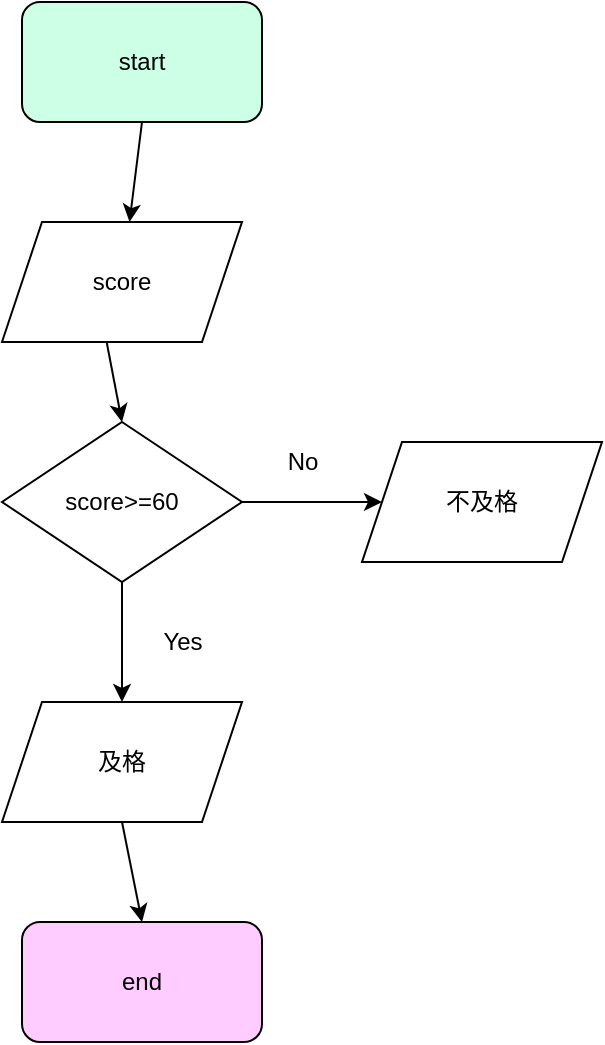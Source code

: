 <mxfile version="13.5.9" type="device"><diagram id="2dGqSTrsL2Y9n0ct_cqj" name="Page-1"><mxGraphModel dx="778" dy="433" grid="1" gridSize="10" guides="1" tooltips="1" connect="1" arrows="1" fold="1" page="1" pageScale="1" pageWidth="827" pageHeight="1169" math="0" shadow="0"><root><mxCell id="0"/><mxCell id="1" parent="0"/><mxCell id="HL73Xru2OHC4WJdlVPZy-2" value="score" style="shape=parallelogram;perimeter=parallelogramPerimeter;whiteSpace=wrap;html=1;fixedSize=1;" parent="1" vertex="1"><mxGeometry x="70" y="160" width="120" height="60" as="geometry"/></mxCell><mxCell id="HL73Xru2OHC4WJdlVPZy-3" value="start" style="rounded=1;whiteSpace=wrap;html=1;fillColor=#CCFFE6;" parent="1" vertex="1"><mxGeometry x="80" y="50" width="120" height="60" as="geometry"/></mxCell><mxCell id="HL73Xru2OHC4WJdlVPZy-4" value="" style="endArrow=classic;html=1;exitX=0.5;exitY=1;exitDx=0;exitDy=0;" parent="1" source="HL73Xru2OHC4WJdlVPZy-3" target="HL73Xru2OHC4WJdlVPZy-2" edge="1"><mxGeometry width="50" height="50" relative="1" as="geometry"><mxPoint x="120" y="150" as="sourcePoint"/><mxPoint x="170" y="100" as="targetPoint"/></mxGeometry></mxCell><mxCell id="mmldz3NLzY1Q3Gf0S50P-1" value="score&amp;gt;=60" style="rhombus;whiteSpace=wrap;html=1;" vertex="1" parent="1"><mxGeometry x="70" y="260" width="120" height="80" as="geometry"/></mxCell><mxCell id="mmldz3NLzY1Q3Gf0S50P-2" value="" style="endArrow=classic;html=1;exitX=0.436;exitY=1;exitDx=0;exitDy=0;exitPerimeter=0;entryX=0.5;entryY=0;entryDx=0;entryDy=0;" edge="1" parent="1" source="HL73Xru2OHC4WJdlVPZy-2" target="mmldz3NLzY1Q3Gf0S50P-1"><mxGeometry width="50" height="50" relative="1" as="geometry"><mxPoint y="260" as="sourcePoint"/><mxPoint x="50" y="210" as="targetPoint"/></mxGeometry></mxCell><mxCell id="mmldz3NLzY1Q3Gf0S50P-3" value="及格" style="shape=parallelogram;perimeter=parallelogramPerimeter;whiteSpace=wrap;html=1;fixedSize=1;" vertex="1" parent="1"><mxGeometry x="70" y="400" width="120" height="60" as="geometry"/></mxCell><mxCell id="mmldz3NLzY1Q3Gf0S50P-4" value="" style="endArrow=classic;html=1;exitX=0.5;exitY=1;exitDx=0;exitDy=0;entryX=0.5;entryY=0;entryDx=0;entryDy=0;" edge="1" parent="1" source="mmldz3NLzY1Q3Gf0S50P-1" target="mmldz3NLzY1Q3Gf0S50P-3"><mxGeometry width="50" height="50" relative="1" as="geometry"><mxPoint x="230" y="450" as="sourcePoint"/><mxPoint x="280" y="400" as="targetPoint"/></mxGeometry></mxCell><mxCell id="mmldz3NLzY1Q3Gf0S50P-5" value="不及格" style="shape=parallelogram;perimeter=parallelogramPerimeter;whiteSpace=wrap;html=1;fixedSize=1;" vertex="1" parent="1"><mxGeometry x="250" y="270" width="120" height="60" as="geometry"/></mxCell><mxCell id="mmldz3NLzY1Q3Gf0S50P-6" value="" style="endArrow=classic;html=1;exitX=1;exitY=0.5;exitDx=0;exitDy=0;" edge="1" parent="1" source="mmldz3NLzY1Q3Gf0S50P-1" target="mmldz3NLzY1Q3Gf0S50P-5"><mxGeometry width="50" height="50" relative="1" as="geometry"><mxPoint x="190" y="380" as="sourcePoint"/><mxPoint x="240" y="330" as="targetPoint"/></mxGeometry></mxCell><mxCell id="mmldz3NLzY1Q3Gf0S50P-7" value="end" style="rounded=1;whiteSpace=wrap;html=1;fillColor=#FFCCFF;" vertex="1" parent="1"><mxGeometry x="80" y="510" width="120" height="60" as="geometry"/></mxCell><mxCell id="mmldz3NLzY1Q3Gf0S50P-8" value="" style="endArrow=classic;html=1;exitX=0.5;exitY=1;exitDx=0;exitDy=0;entryX=0.5;entryY=0;entryDx=0;entryDy=0;" edge="1" parent="1" source="mmldz3NLzY1Q3Gf0S50P-3" target="mmldz3NLzY1Q3Gf0S50P-7"><mxGeometry width="50" height="50" relative="1" as="geometry"><mxPoint x="230" y="650" as="sourcePoint"/><mxPoint x="280" y="600" as="targetPoint"/></mxGeometry></mxCell><mxCell id="mmldz3NLzY1Q3Gf0S50P-9" value="No" style="text;html=1;resizable=0;autosize=1;align=center;verticalAlign=middle;points=[];fillColor=none;strokeColor=none;rounded=0;" vertex="1" parent="1"><mxGeometry x="205" y="270" width="30" height="20" as="geometry"/></mxCell><mxCell id="mmldz3NLzY1Q3Gf0S50P-10" value="Yes" style="text;html=1;resizable=0;autosize=1;align=center;verticalAlign=middle;points=[];fillColor=none;strokeColor=none;rounded=0;" vertex="1" parent="1"><mxGeometry x="145" y="360" width="30" height="20" as="geometry"/></mxCell></root></mxGraphModel></diagram></mxfile>